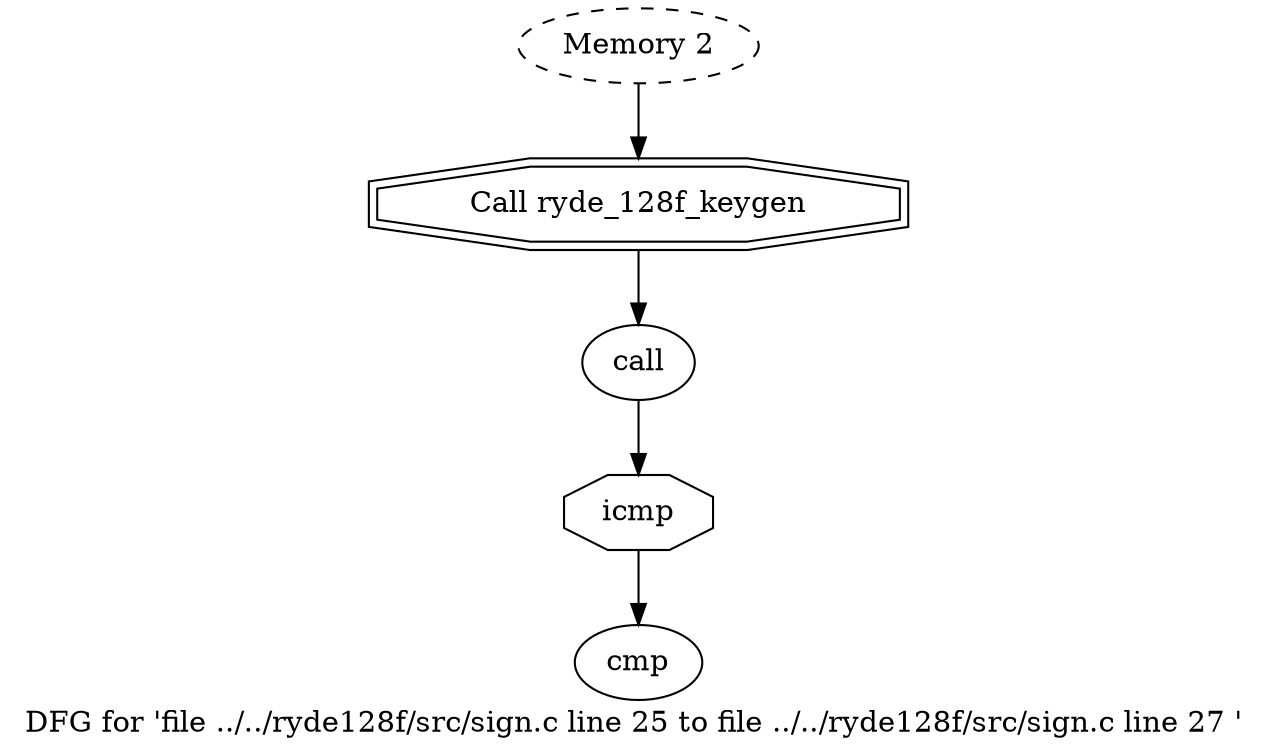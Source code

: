 digraph "DFG for 'file ../../ryde128f/src/sign.c line 25 to file ../../ryde128f/src/sign.c line 27 '  "{
label="DFG for 'file ../../ryde128f/src/sign.c line 25 to file ../../ryde128f/src/sign.c line 27 ' ";
node_142[shape=ellipse,style=solid,label="call"]
node_146[shape=octagon,style=solid,label="icmp"]
"node_142"->"node_146"
node_143[shape=doubleoctagon,style=solid,label="Call ryde_128f_keygen"]
"node_143"->"node_142"
node_144[shape=ellipse,style=dashed,label="Memory 2"]
"node_144"->"node_143"
node_145[shape=ellipse,style=solid,label="cmp"]
"node_146"->"node_145"
}

